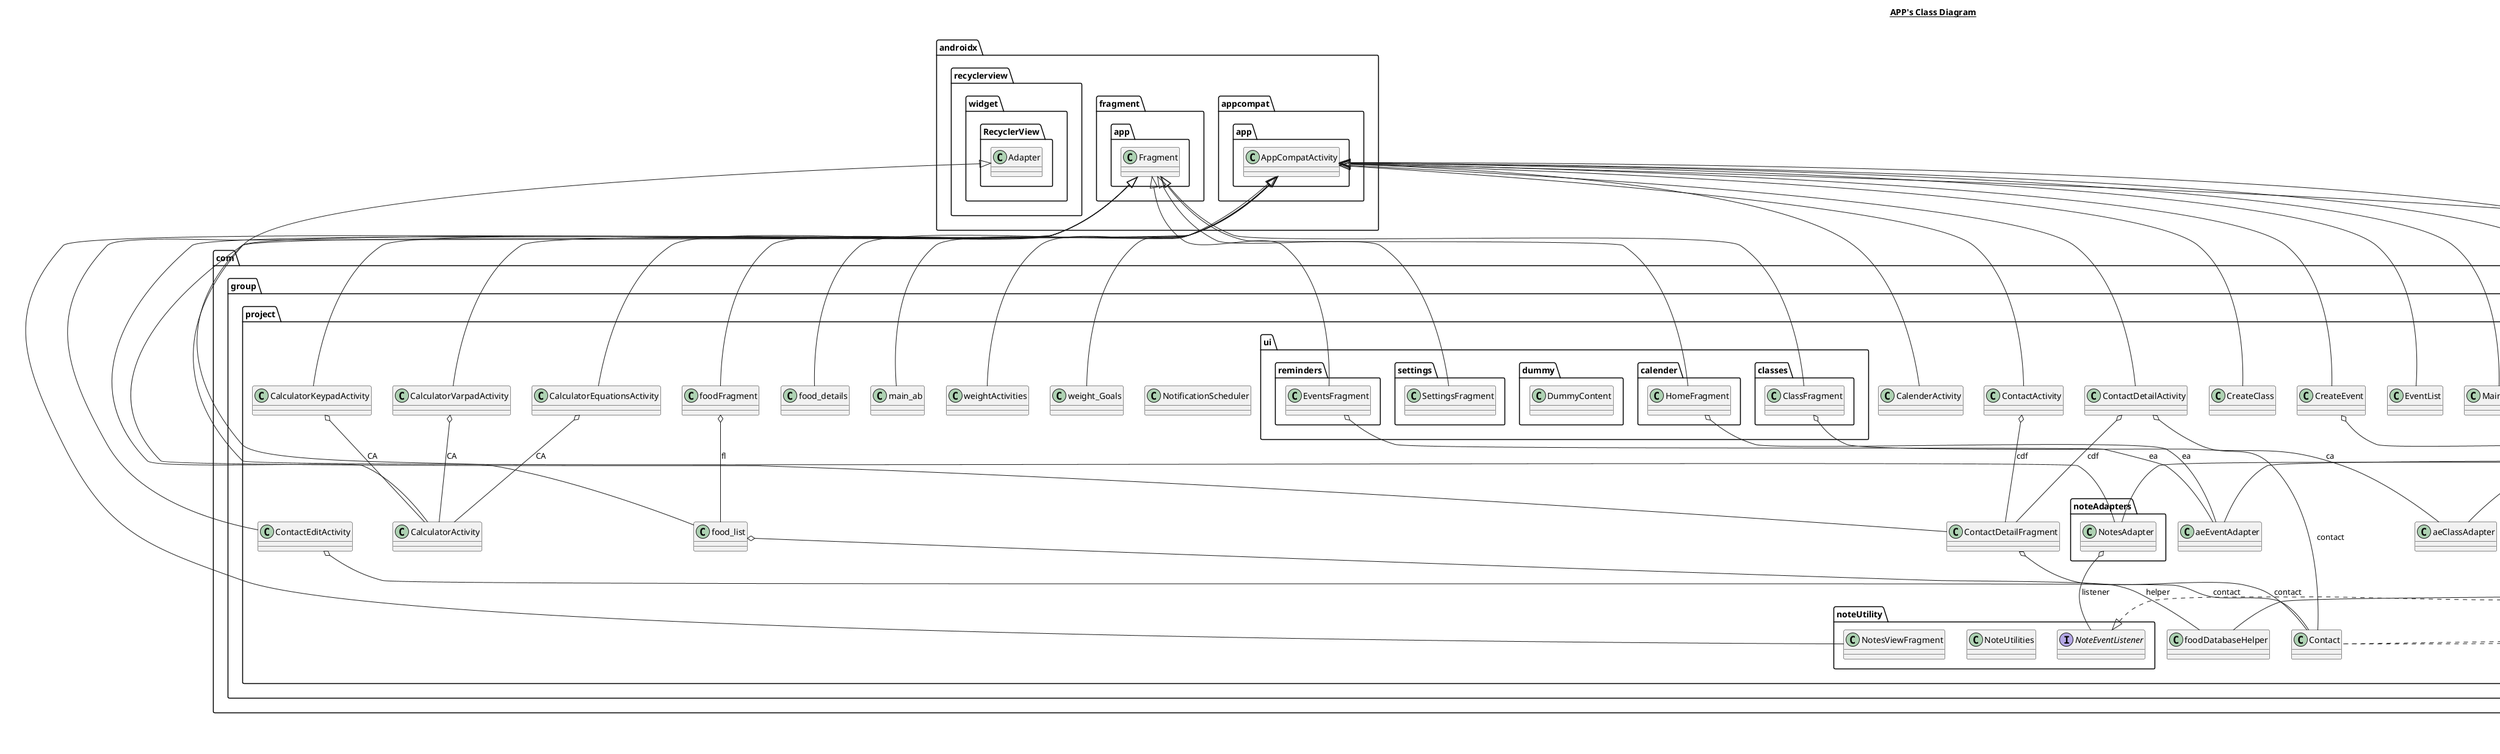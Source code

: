 @startuml

title __APP's Class Diagram__\n

  namespace com.group.project {
    class com.group.project.BuildConfig {
    }
  }
  

  namespace com.group.project {
    class com.group.project.CalculatorActivity {
    }
  }
  

  namespace com.group.project {
    class com.group.project.CalculatorEquationsActivity {
    }
  }
  

  namespace com.group.project {
    class com.group.project.CalculatorKeypadActivity {
    }
  }
  

  namespace com.group.project {
    class com.group.project.CalculatorVarpadActivity {
    }
  }
  

  namespace com.group.project {
    class com.group.project.CalenderActivity {
    }
  }
  

  namespace com.group.project {
    class com.group.project.Contact {
    }
  }
  

  namespace com.group.project {
    class com.group.project.ContactActivity {
    }
  }
  

  namespace com.group.project {
    class com.group.project.ContactDetailActivity {
    }
  }
  

  namespace com.group.project {
    class com.group.project.ContactDetailFragment {
    }
  }
  

  namespace com.group.project {
    class com.group.project.ContactEditActivity {
    }
  }
  

  namespace com.group.project {
    class com.group.project.ContactSQLHelper {
    }
  }
  

  namespace com.group.project {
    class com.group.project.CreateClass {
    }
  }
  

  namespace com.group.project {
    class com.group.project.CreateEvent {
    }
  }
  

  namespace com.group.project {
    class com.group.project.EventList {
    }
  }
  

  namespace com.group.project {
    class com.group.project.MainActivity {
    }
  }
  

  namespace com.group.project {
    class com.group.project.NotepadEditActivity {
    }
  }
  

  namespace com.group.project {
    class com.group.project.NotepadMainActivity {
    }
  }
  

  namespace com.group.project {
    class com.group.project.NotificationReceiver {
    }
  }
  

  namespace com.group.project {
    class com.group.project.NotificationScheduler {
    }
  }
  

  namespace com.group.project {
    class com.group.project.addFood {
    }
  }
  

  namespace com.group.project {
    class com.group.project.aeCalenderDatabaseHelper {
    }
  }
  

  namespace com.group.project {
    class com.group.project.aeClass {
    }
  }
  

  namespace com.group.project {
    class com.group.project.aeClassAdapter {
    }
  }
  

  namespace com.group.project {
    class com.group.project.aeEvent {
    }
  }
  

  namespace com.group.project {
    class com.group.project.aeEventAdapter {
    }
  }
  

  namespace com.group.project {
    class com.group.project.foodDatabaseHelper {
    }
  }
  

  namespace com.group.project {
    class com.group.project.foodFragment {
    }
  }
  

  namespace com.group.project {
    class com.group.project.food_details {
    }
  }
  

  namespace com.group.project {
    class com.group.project.food_list {
    }
  }
  

  namespace com.group.project {
    class com.group.project.main_ab {
    }
  }
  

  namespace com.group.project {
    namespace noteAdapters {
      class com.group.project.noteAdapters.NotesAdapter {
      }
    }
  }
  

  namespace com.group.project {
    namespace noteDB {
      class com.group.project.noteDB.NoteDatabaseHelper {
      }
    }
  }
  

  namespace com.group.project {
    namespace noteModel {
      class com.group.project.noteModel.Note {
      }
    }
  }
  

  namespace com.group.project {
    namespace noteUtility {
      interface com.group.project.noteUtility.NoteEventListener {
      }
    }
  }
  

  namespace com.group.project {
    namespace noteUtility {
      class com.group.project.noteUtility.NoteUtilities {
      }
    }
  }
  

  namespace com.group.project {
    namespace noteUtility {
      class com.group.project.noteUtility.NotesViewFragment {
      }
    }
  }
  

  namespace com.group.project {
    namespace ui.calender {
      class com.group.project.ui.calender.HomeFragment {
      }
    }
  }
  

  namespace com.group.project {
    namespace ui.classes {
      class com.group.project.ui.classes.ClassFragment {
      }
    }
  }
  

  namespace com.group.project {
    namespace ui.dummy {
      class com.group.project.ui.dummy.DummyContent {
      }
    }
  }
  

  namespace com.group.project {
    namespace ui.reminders {
      class com.group.project.ui.reminders.EventsFragment {
      }
    }
  }
  

  namespace com.group.project {
    namespace ui.settings {
      class com.group.project.ui.settings.SettingsFragment {
      }
    }
  }
  

  namespace com.group.project {
    class com.group.project.weightActivities {
    }
  }
  

  namespace com.group.project {
    class com.group.project.weight_Goals {
    }
  }
  

  com.group.project.CalculatorActivity -up-|> androidx.appcompat.app.AppCompatActivity
  com.group.project.CalculatorEquationsActivity -up-|> androidx.fragment.app.Fragment
  com.group.project.CalculatorEquationsActivity o-- com.group.project.CalculatorActivity : CA
  com.group.project.CalculatorEquationsActivity o-- com.group.project.CalculatorEquationsActivity.equationAdapter : eqAdapter
  com.group.project.CalculatorKeypadActivity -up-|> androidx.fragment.app.Fragment
  com.group.project.CalculatorKeypadActivity o-- com.group.project.CalculatorActivity : CA
  com.group.project.CalculatorVarpadActivity -up-|> androidx.fragment.app.Fragment
  com.group.project.CalculatorVarpadActivity o-- com.group.project.CalculatorActivity : CA
  com.group.project.CalenderActivity -up-|> androidx.appcompat.app.AppCompatActivity
  com.group.project.Contact .up.|> android.os.Parcelable
  com.group.project.Contact .up.|> java.lang.Comparable
  com.group.project.ContactActivity .up.|> com.group.project.ContactDetailFragment.ContactDetailFragmentRemovedListener
  com.group.project.ContactActivity -up-|> androidx.appcompat.app.AppCompatActivity
  com.group.project.ContactActivity o-- com.group.project.ContactDetailFragment : cdf
  com.group.project.ContactActivity o-- com.group.project.ContactActivity.ContactAdapter : contactAdapter
  com.group.project.ContactDetailActivity -up-|> androidx.appcompat.app.AppCompatActivity
  com.group.project.ContactDetailActivity o-- com.group.project.ContactDetailFragment : cdf
  com.group.project.ContactDetailActivity o-- com.group.project.Contact : contact
  com.group.project.ContactDetailFragment -up-|> androidx.fragment.app.Fragment
  com.group.project.ContactDetailFragment o-- com.group.project.Contact : contact
  com.group.project.ContactDetailFragment o-- com.group.project.ContactDetailFragment.NumberAdapter : numberAdapter
  com.group.project.ContactEditActivity -up-|> androidx.appcompat.app.AppCompatActivity
  com.group.project.ContactEditActivity o-- com.group.project.Contact : contact
  com.group.project.ContactEditActivity o-- com.group.project.ContactEditActivity.EditNumberAdapter : editNumberAdapter
  com.group.project.ContactSQLHelper -up-|> android.database.sqlite.SQLiteOpenHelper
  com.group.project.CreateClass -up-|> androidx.appcompat.app.AppCompatActivity
  com.group.project.CreateEvent -up-|> androidx.appcompat.app.AppCompatActivity
  com.group.project.CreateEvent o-- com.group.project.aeEvent : event
  com.group.project.EventList -up-|> androidx.appcompat.app.AppCompatActivity
  com.group.project.MainActivity -up-|> androidx.appcompat.app.AppCompatActivity
  com.group.project.NotepadEditActivity -up-|> androidx.appcompat.app.AppCompatActivity
  com.group.project.NotepadEditActivity o-- com.group.project.noteModel.Note : temp
  com.group.project.NotepadMainActivity .up.|> com.group.project.noteUtility.NoteEventListener
  com.group.project.NotepadMainActivity -up-|> androidx.appcompat.app.AppCompatActivity
  com.group.project.NotepadMainActivity o-- com.group.project.noteAdapters.NotesAdapter : adapter
  com.group.project.NotificationReceiver -up-|> android.content.BroadcastReceiver
  com.group.project.addFood -up-|> androidx.appcompat.app.AppCompatActivity
  com.group.project.aeCalenderDatabaseHelper -up-|> android.database.sqlite.SQLiteOpenHelper
  com.group.project.aeClass .up.|> android.os.Parcelable
  com.group.project.aeClassAdapter -up-|> android.widget.ArrayAdapter
  com.group.project.aeEvent .up.|> android.os.Parcelable
  com.group.project.aeEventAdapter -up-|> android.widget.ArrayAdapter
  com.group.project.foodDatabaseHelper -up-|> android.database.sqlite.SQLiteOpenHelper
  com.group.project.foodFragment -up-|> androidx.fragment.app.Fragment
  com.group.project.foodFragment o-- com.group.project.food_list : fl
  com.group.project.food_details -up-|> androidx.appcompat.app.AppCompatActivity
  com.group.project.food_list -up-|> androidx.appcompat.app.AppCompatActivity
  com.group.project.food_list o-- com.group.project.food_list.FoodAdapter : fdAdapter
  com.group.project.food_list o-- com.group.project.foodDatabaseHelper : helper
  com.group.project.main_ab -up-|> androidx.appcompat.app.AppCompatActivity
  com.group.project.noteAdapters.NotesAdapter -up-|> androidx.recyclerview.widget.RecyclerView.Adapter
  com.group.project.noteAdapters.NotesAdapter o-- com.group.project.noteUtility.NoteEventListener : listener
  com.group.project.noteDB.NoteDatabaseHelper -up-|> android.database.sqlite.SQLiteOpenHelper
  com.group.project.noteUtility.NotesViewFragment -up-|> androidx.fragment.app.Fragment
  com.group.project.ui.calender.HomeFragment .up.|> com.group.project.aeCalenderDatabaseHelper.ExecGetEvents.AsyncResponseEvent
  com.group.project.ui.calender.HomeFragment -up-|> androidx.fragment.app.Fragment
  com.group.project.ui.calender.HomeFragment o-- com.group.project.aeEventAdapter : ea
  com.group.project.ui.classes.ClassFragment .up.|> com.group.project.aeCalenderDatabaseHelper.ExecGetClasses.AsyncResponseClass
  com.group.project.ui.classes.ClassFragment -up-|> androidx.fragment.app.Fragment
  com.group.project.ui.classes.ClassFragment o-- com.group.project.aeClassAdapter : ca
  com.group.project.ui.reminders.EventsFragment .up.|> com.group.project.aeCalenderDatabaseHelper.ExecGetEvents.AsyncResponseEvent
  com.group.project.ui.reminders.EventsFragment -up-|> androidx.fragment.app.Fragment
  com.group.project.ui.reminders.EventsFragment o-- com.group.project.aeEventAdapter : ea
  com.group.project.ui.settings.SettingsFragment -up-|> androidx.fragment.app.Fragment
  com.group.project.weightActivities -up-|> androidx.appcompat.app.AppCompatActivity
  com.group.project.weight_Goals -up-|> androidx.appcompat.app.AppCompatActivity


right footer


PlantUML diagram generated by SketchIt! (https://bitbucket.org/pmesmeur/sketch.it)
For more information about this tool, please contact philippe.mesmeur@gmail.com
endfooter

@enduml
